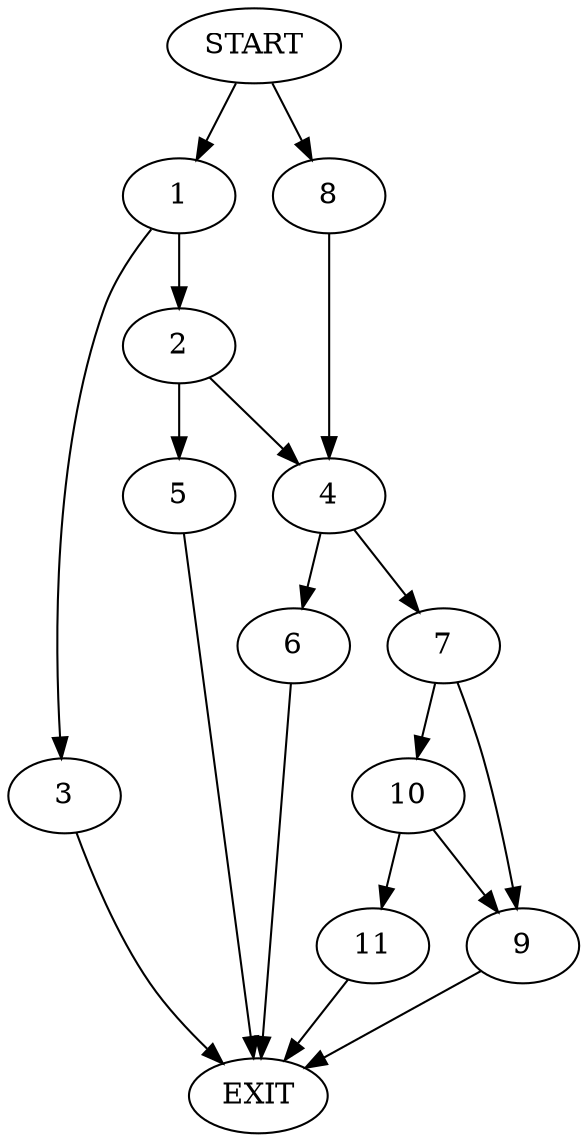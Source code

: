 digraph {
0 [label="START"]
12 [label="EXIT"]
0 -> 1
1 -> 2
1 -> 3
3 -> 12
2 -> 4
2 -> 5
5 -> 12
4 -> 6
4 -> 7
0 -> 8
8 -> 4
6 -> 12
7 -> 9
7 -> 10
10 -> 11
10 -> 9
9 -> 12
11 -> 12
}
